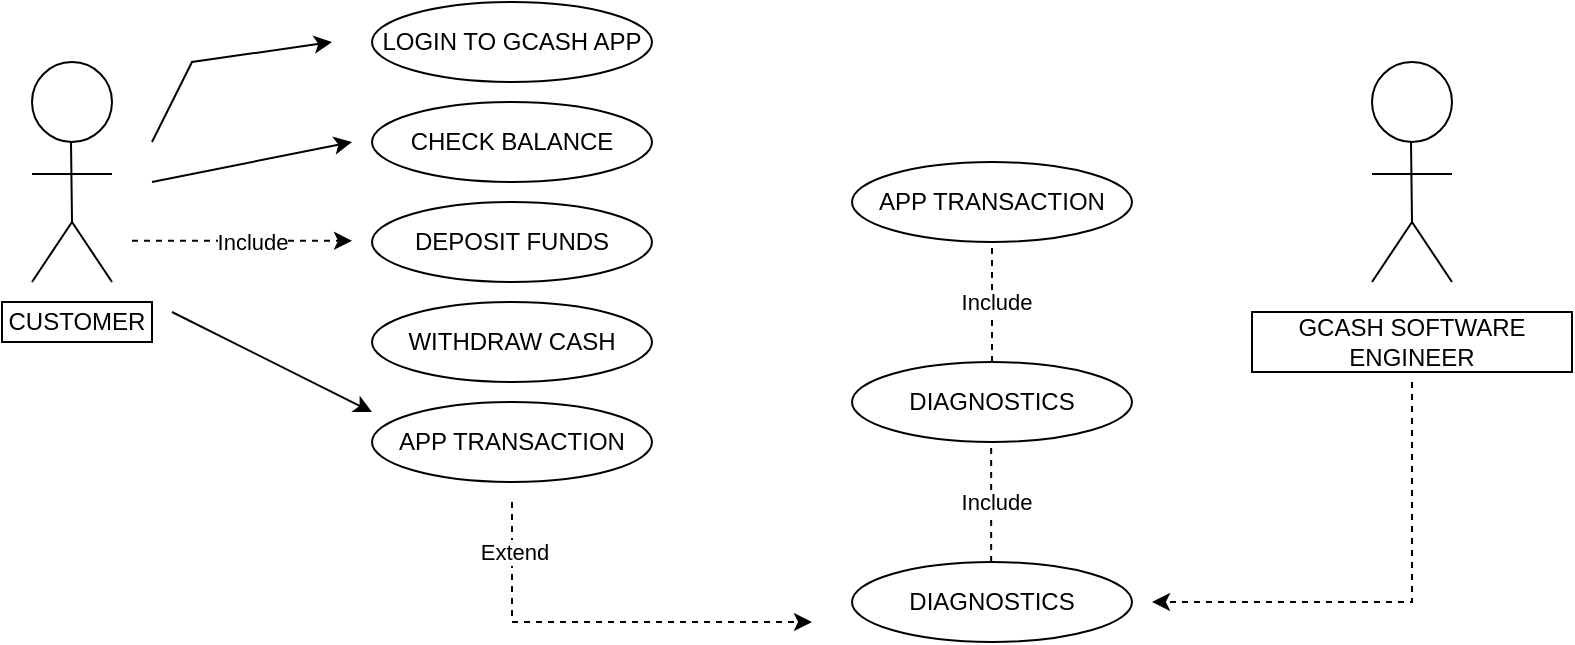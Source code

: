 <mxfile version="27.1.6">
  <diagram name="Page-1" id="QzU7fTm-nxsdHbk5rkGm">
    <mxGraphModel dx="727" dy="388" grid="1" gridSize="10" guides="1" tooltips="1" connect="1" arrows="1" fold="1" page="1" pageScale="1" pageWidth="850" pageHeight="1100" math="0" shadow="0">
      <root>
        <mxCell id="0" />
        <mxCell id="1" parent="0" />
        <mxCell id="gzk71SnyMcRQOthhY-ZL-1" value="" style="ellipse;whiteSpace=wrap;html=1;aspect=fixed;" vertex="1" parent="1">
          <mxGeometry x="40" y="40" width="40" height="40" as="geometry" />
        </mxCell>
        <mxCell id="gzk71SnyMcRQOthhY-ZL-2" value="" style="endArrow=none;html=1;rounded=0;" edge="1" parent="1">
          <mxGeometry width="50" height="50" relative="1" as="geometry">
            <mxPoint x="60" y="120" as="sourcePoint" />
            <mxPoint x="59.5" y="80" as="targetPoint" />
          </mxGeometry>
        </mxCell>
        <mxCell id="gzk71SnyMcRQOthhY-ZL-3" value="" style="endArrow=none;html=1;rounded=0;" edge="1" parent="1">
          <mxGeometry width="50" height="50" relative="1" as="geometry">
            <mxPoint x="40" y="150" as="sourcePoint" />
            <mxPoint x="60" y="120" as="targetPoint" />
          </mxGeometry>
        </mxCell>
        <mxCell id="gzk71SnyMcRQOthhY-ZL-4" value="" style="endArrow=none;html=1;rounded=0;" edge="1" parent="1">
          <mxGeometry width="50" height="50" relative="1" as="geometry">
            <mxPoint x="80" y="150" as="sourcePoint" />
            <mxPoint x="60" y="120" as="targetPoint" />
          </mxGeometry>
        </mxCell>
        <mxCell id="gzk71SnyMcRQOthhY-ZL-5" value="" style="endArrow=none;html=1;rounded=0;" edge="1" parent="1">
          <mxGeometry width="50" height="50" relative="1" as="geometry">
            <mxPoint x="80" y="96" as="sourcePoint" />
            <mxPoint x="40" y="96" as="targetPoint" />
          </mxGeometry>
        </mxCell>
        <mxCell id="gzk71SnyMcRQOthhY-ZL-7" value="CUSTOMER" style="rounded=0;whiteSpace=wrap;html=1;" vertex="1" parent="1">
          <mxGeometry x="25" y="160" width="75" height="20" as="geometry" />
        </mxCell>
        <mxCell id="gzk71SnyMcRQOthhY-ZL-8" value="LOGIN TO GCASH APP" style="ellipse;whiteSpace=wrap;html=1;" vertex="1" parent="1">
          <mxGeometry x="210" y="10" width="140" height="40" as="geometry" />
        </mxCell>
        <mxCell id="gzk71SnyMcRQOthhY-ZL-12" value="CHECK BALANCE" style="ellipse;whiteSpace=wrap;html=1;" vertex="1" parent="1">
          <mxGeometry x="210" y="60" width="140" height="40" as="geometry" />
        </mxCell>
        <mxCell id="gzk71SnyMcRQOthhY-ZL-13" value="DEPOSIT FUNDS" style="ellipse;whiteSpace=wrap;html=1;" vertex="1" parent="1">
          <mxGeometry x="210" y="110" width="140" height="40" as="geometry" />
        </mxCell>
        <mxCell id="gzk71SnyMcRQOthhY-ZL-14" value="WITHDRAW CASH" style="ellipse;whiteSpace=wrap;html=1;" vertex="1" parent="1">
          <mxGeometry x="210" y="160" width="140" height="40" as="geometry" />
        </mxCell>
        <mxCell id="gzk71SnyMcRQOthhY-ZL-15" value="APP TRANSACTION" style="ellipse;whiteSpace=wrap;html=1;" vertex="1" parent="1">
          <mxGeometry x="210" y="210" width="140" height="40" as="geometry" />
        </mxCell>
        <mxCell id="gzk71SnyMcRQOthhY-ZL-16" value="APP TRANSACTION" style="ellipse;whiteSpace=wrap;html=1;" vertex="1" parent="1">
          <mxGeometry x="450" y="90" width="140" height="40" as="geometry" />
        </mxCell>
        <mxCell id="gzk71SnyMcRQOthhY-ZL-17" value="DIAGNOSTICS" style="ellipse;whiteSpace=wrap;html=1;" vertex="1" parent="1">
          <mxGeometry x="450" y="190" width="140" height="40" as="geometry" />
        </mxCell>
        <mxCell id="gzk71SnyMcRQOthhY-ZL-18" value="DIAGNOSTICS" style="ellipse;whiteSpace=wrap;html=1;" vertex="1" parent="1">
          <mxGeometry x="450" y="290" width="140" height="40" as="geometry" />
        </mxCell>
        <mxCell id="gzk71SnyMcRQOthhY-ZL-23" value="" style="ellipse;whiteSpace=wrap;html=1;aspect=fixed;" vertex="1" parent="1">
          <mxGeometry x="710" y="40" width="40" height="40" as="geometry" />
        </mxCell>
        <mxCell id="gzk71SnyMcRQOthhY-ZL-24" value="" style="endArrow=none;html=1;rounded=0;" edge="1" parent="1">
          <mxGeometry width="50" height="50" relative="1" as="geometry">
            <mxPoint x="730" y="120" as="sourcePoint" />
            <mxPoint x="729.5" y="80" as="targetPoint" />
          </mxGeometry>
        </mxCell>
        <mxCell id="gzk71SnyMcRQOthhY-ZL-25" value="" style="endArrow=none;html=1;rounded=0;" edge="1" parent="1">
          <mxGeometry width="50" height="50" relative="1" as="geometry">
            <mxPoint x="710" y="150" as="sourcePoint" />
            <mxPoint x="730" y="120" as="targetPoint" />
          </mxGeometry>
        </mxCell>
        <mxCell id="gzk71SnyMcRQOthhY-ZL-26" value="" style="endArrow=none;html=1;rounded=0;" edge="1" parent="1">
          <mxGeometry width="50" height="50" relative="1" as="geometry">
            <mxPoint x="750" y="150" as="sourcePoint" />
            <mxPoint x="730" y="120" as="targetPoint" />
          </mxGeometry>
        </mxCell>
        <mxCell id="gzk71SnyMcRQOthhY-ZL-27" value="" style="endArrow=none;html=1;rounded=0;" edge="1" parent="1">
          <mxGeometry width="50" height="50" relative="1" as="geometry">
            <mxPoint x="750" y="96" as="sourcePoint" />
            <mxPoint x="710" y="96" as="targetPoint" />
          </mxGeometry>
        </mxCell>
        <mxCell id="gzk71SnyMcRQOthhY-ZL-28" value="GCASH SOFTWARE ENGINEER" style="rounded=0;whiteSpace=wrap;html=1;" vertex="1" parent="1">
          <mxGeometry x="650" y="165" width="160" height="30" as="geometry" />
        </mxCell>
        <mxCell id="gzk71SnyMcRQOthhY-ZL-29" value="" style="endArrow=classic;html=1;rounded=0;" edge="1" parent="1">
          <mxGeometry width="50" height="50" relative="1" as="geometry">
            <mxPoint x="100" y="80" as="sourcePoint" />
            <mxPoint x="190" y="30" as="targetPoint" />
            <Array as="points">
              <mxPoint x="120" y="40" />
            </Array>
          </mxGeometry>
        </mxCell>
        <mxCell id="gzk71SnyMcRQOthhY-ZL-30" value="" style="endArrow=classic;html=1;rounded=0;" edge="1" parent="1">
          <mxGeometry width="50" height="50" relative="1" as="geometry">
            <mxPoint x="100" y="100" as="sourcePoint" />
            <mxPoint x="200" y="80" as="targetPoint" />
            <Array as="points" />
          </mxGeometry>
        </mxCell>
        <mxCell id="gzk71SnyMcRQOthhY-ZL-31" value="" style="html=1;labelBackgroundColor=#ffffff;startArrow=none;startFill=0;startSize=6;endArrow=classic;endFill=1;endSize=6;jettySize=auto;orthogonalLoop=1;strokeWidth=1;dashed=1;fontSize=14;rounded=0;" edge="1" parent="1">
          <mxGeometry width="60" height="60" relative="1" as="geometry">
            <mxPoint x="90" y="129.41" as="sourcePoint" />
            <mxPoint x="200" y="129.41" as="targetPoint" />
          </mxGeometry>
        </mxCell>
        <mxCell id="gzk71SnyMcRQOthhY-ZL-32" value="Include" style="edgeLabel;html=1;align=center;verticalAlign=middle;resizable=0;points=[];" vertex="1" connectable="0" parent="gzk71SnyMcRQOthhY-ZL-31">
          <mxGeometry x="0.078" relative="1" as="geometry">
            <mxPoint as="offset" />
          </mxGeometry>
        </mxCell>
        <mxCell id="gzk71SnyMcRQOthhY-ZL-33" value="" style="endArrow=classic;html=1;rounded=0;" edge="1" parent="1">
          <mxGeometry width="50" height="50" relative="1" as="geometry">
            <mxPoint x="110" y="165" as="sourcePoint" />
            <mxPoint x="210" y="215" as="targetPoint" />
            <Array as="points" />
          </mxGeometry>
        </mxCell>
        <mxCell id="gzk71SnyMcRQOthhY-ZL-34" value="" style="html=1;labelBackgroundColor=#ffffff;startArrow=none;startFill=0;startSize=6;endArrow=classic;endFill=1;endSize=6;jettySize=auto;orthogonalLoop=1;strokeWidth=1;dashed=1;fontSize=14;rounded=0;" edge="1" parent="1">
          <mxGeometry width="60" height="60" relative="1" as="geometry">
            <mxPoint x="280" y="260" as="sourcePoint" />
            <mxPoint x="430" y="320" as="targetPoint" />
            <Array as="points">
              <mxPoint x="280" y="320" />
            </Array>
          </mxGeometry>
        </mxCell>
        <mxCell id="gzk71SnyMcRQOthhY-ZL-35" value="Extend" style="edgeLabel;html=1;align=center;verticalAlign=middle;resizable=0;points=[];" vertex="1" connectable="0" parent="gzk71SnyMcRQOthhY-ZL-34">
          <mxGeometry x="-0.764" y="1" relative="1" as="geometry">
            <mxPoint as="offset" />
          </mxGeometry>
        </mxCell>
        <mxCell id="gzk71SnyMcRQOthhY-ZL-42" value="" style="html=1;labelBackgroundColor=#ffffff;startArrow=none;startFill=0;startSize=6;endArrow=classic;endFill=1;endSize=6;jettySize=auto;orthogonalLoop=1;strokeWidth=1;dashed=1;fontSize=14;rounded=0;" edge="1" parent="1">
          <mxGeometry width="60" height="60" relative="1" as="geometry">
            <mxPoint x="730" y="200" as="sourcePoint" />
            <mxPoint x="600" y="310" as="targetPoint" />
            <Array as="points">
              <mxPoint x="730" y="310" />
            </Array>
          </mxGeometry>
        </mxCell>
        <mxCell id="gzk71SnyMcRQOthhY-ZL-44" value="" style="endArrow=none;dashed=1;html=1;rounded=0;entryX=0.5;entryY=1;entryDx=0;entryDy=0;exitX=0.5;exitY=0;exitDx=0;exitDy=0;" edge="1" parent="1" source="gzk71SnyMcRQOthhY-ZL-17" target="gzk71SnyMcRQOthhY-ZL-16">
          <mxGeometry width="50" height="50" relative="1" as="geometry">
            <mxPoint x="540" y="210" as="sourcePoint" />
            <mxPoint x="590" y="160" as="targetPoint" />
          </mxGeometry>
        </mxCell>
        <mxCell id="gzk71SnyMcRQOthhY-ZL-45" value="Include" style="edgeLabel;html=1;align=center;verticalAlign=middle;resizable=0;points=[];" vertex="1" connectable="0" parent="gzk71SnyMcRQOthhY-ZL-44">
          <mxGeometry x="0.017" y="-2" relative="1" as="geometry">
            <mxPoint as="offset" />
          </mxGeometry>
        </mxCell>
        <mxCell id="gzk71SnyMcRQOthhY-ZL-46" value="" style="endArrow=none;dashed=1;html=1;rounded=0;entryX=0.5;entryY=1;entryDx=0;entryDy=0;exitX=0.5;exitY=0;exitDx=0;exitDy=0;" edge="1" parent="1">
          <mxGeometry width="50" height="50" relative="1" as="geometry">
            <mxPoint x="519.58" y="290" as="sourcePoint" />
            <mxPoint x="519.58" y="230" as="targetPoint" />
          </mxGeometry>
        </mxCell>
        <mxCell id="gzk71SnyMcRQOthhY-ZL-47" value="Include" style="edgeLabel;html=1;align=center;verticalAlign=middle;resizable=0;points=[];" vertex="1" connectable="0" parent="gzk71SnyMcRQOthhY-ZL-46">
          <mxGeometry x="0.017" y="-2" relative="1" as="geometry">
            <mxPoint as="offset" />
          </mxGeometry>
        </mxCell>
      </root>
    </mxGraphModel>
  </diagram>
</mxfile>
